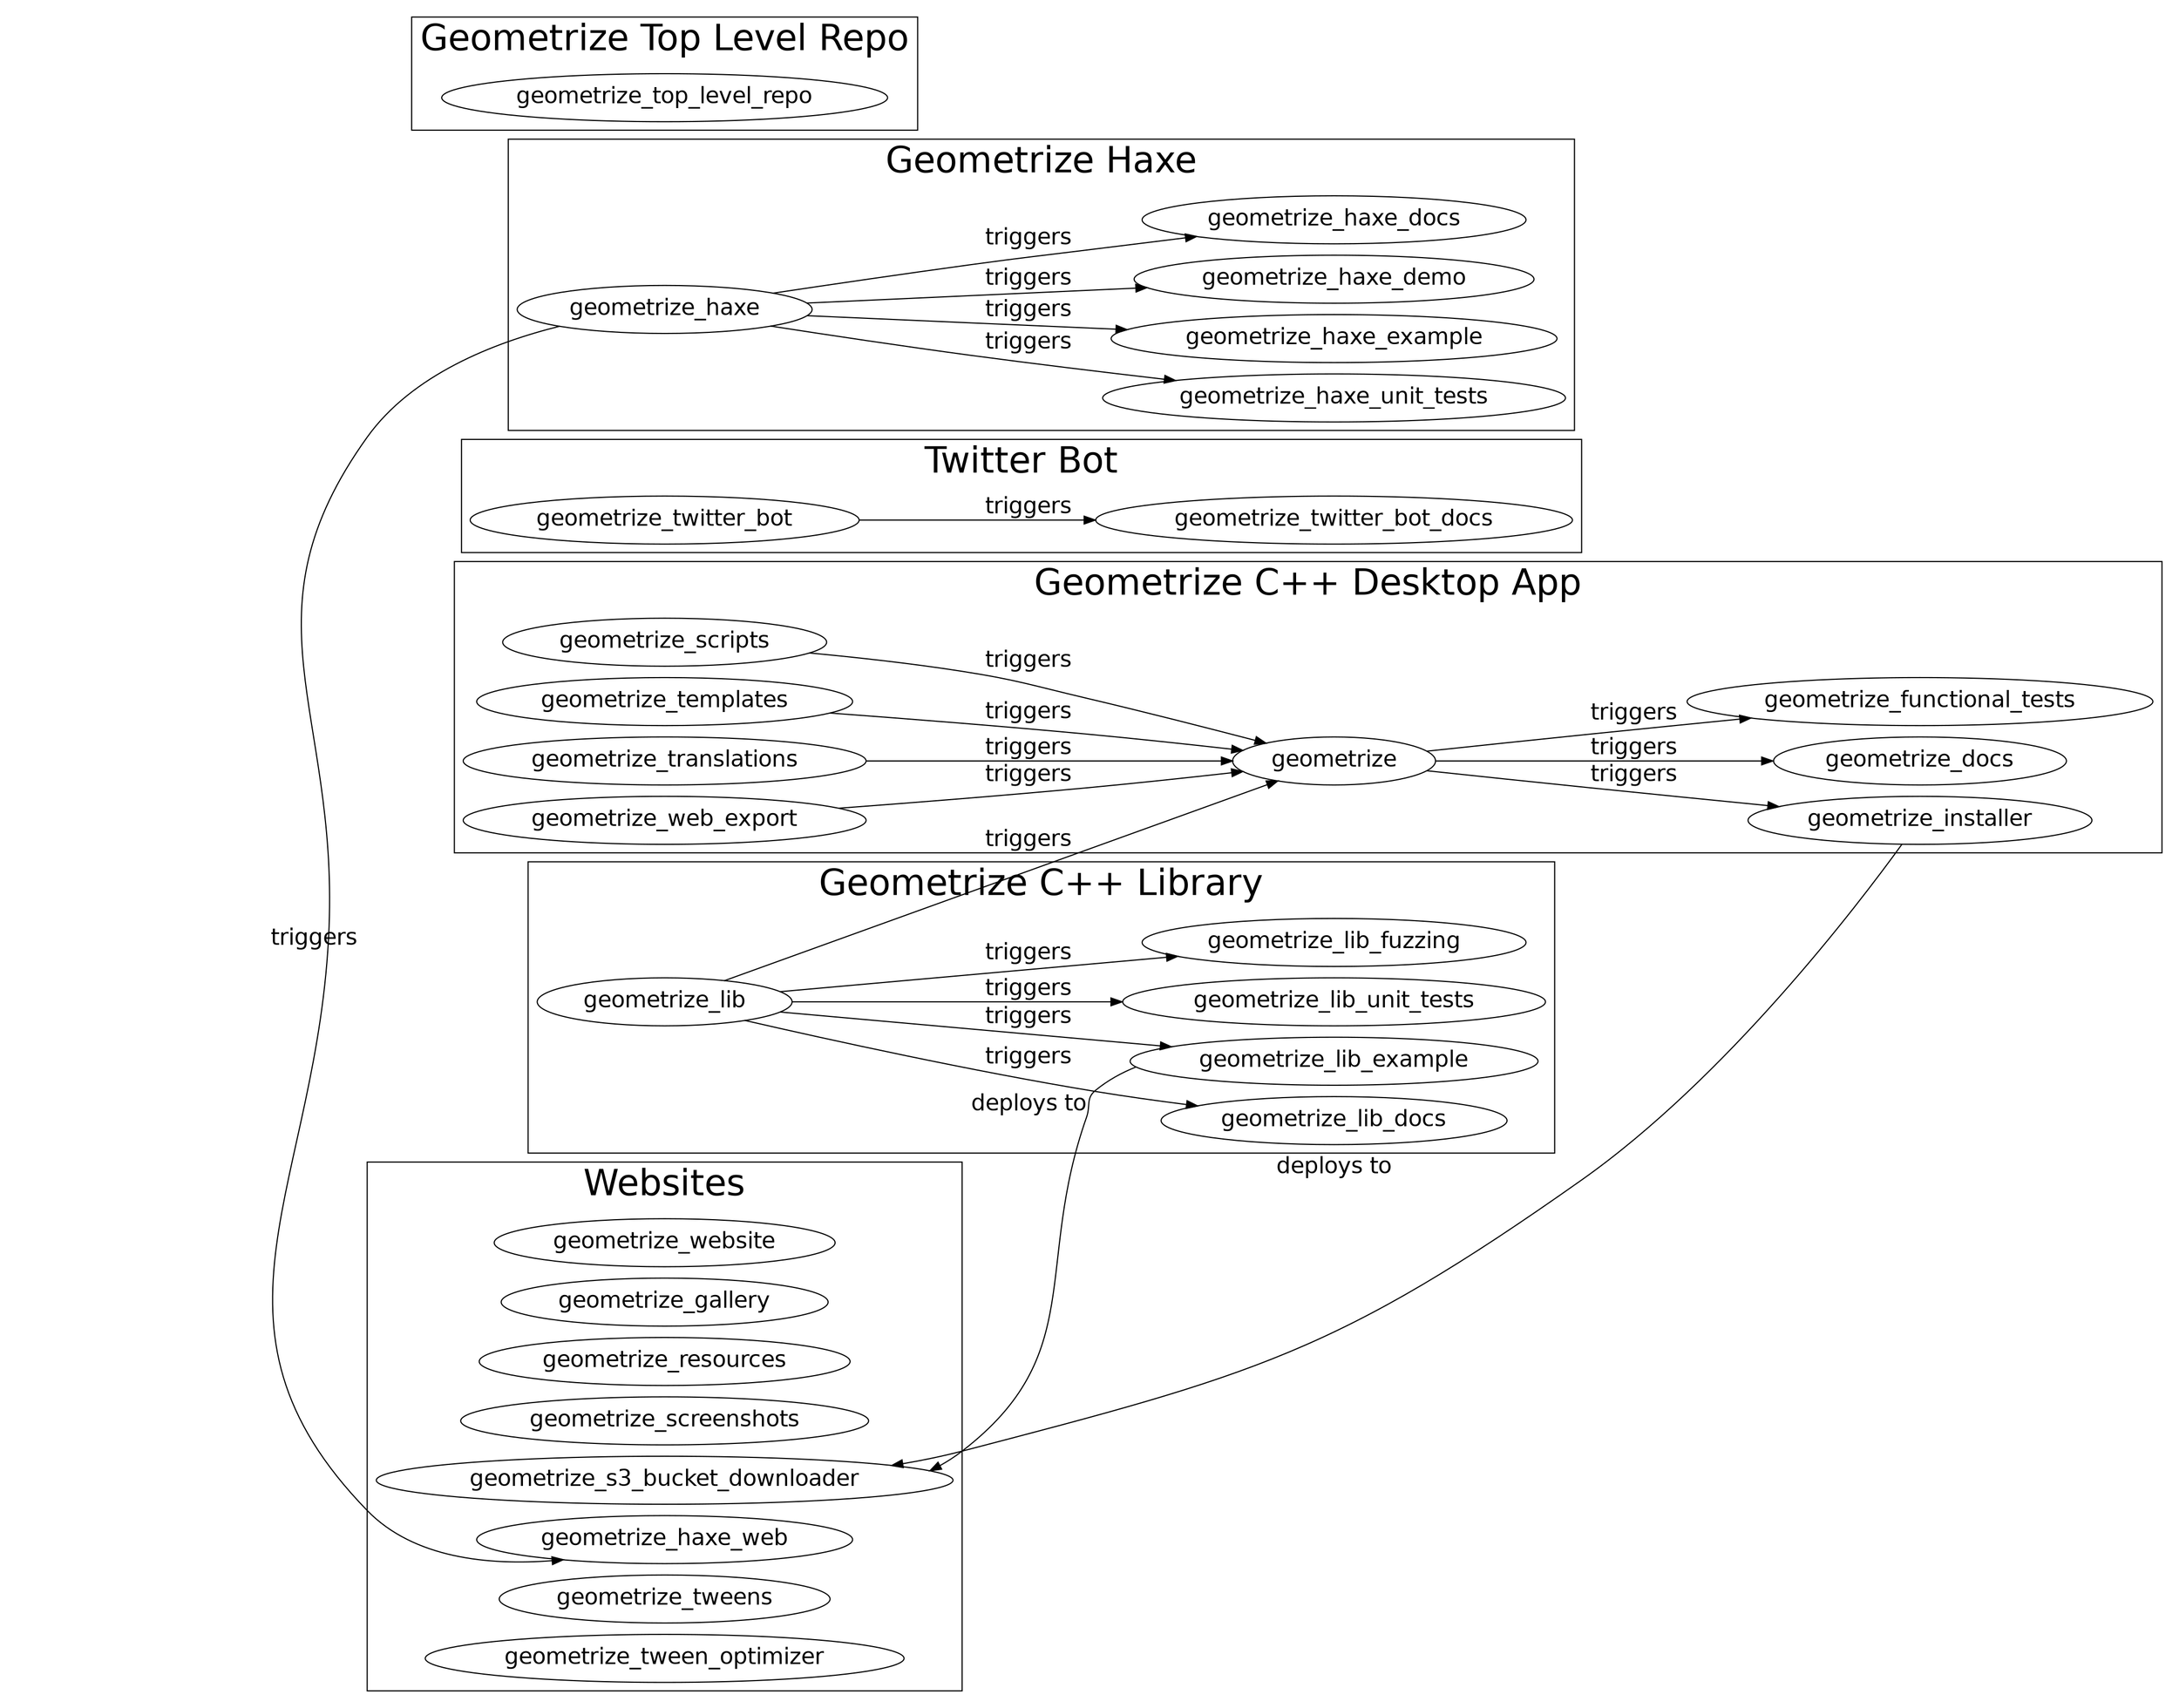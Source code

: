 digraph G {
  rankdir=LR;
  graph [pad="0.1", nodesep="0.15", ranksep="0.2", fontsize=32 fontname = "helvetica"];
  node [fontsize="20pt" fontname = "helvetica"];
  edge [fontsize="20pt", label="triggers" fontname = "helvetica"];

  subgraph cluster_0 {
    label = "Geometrize C++ Desktop App";
    geometrize_installer

    geometrize_scripts -> geometrize
    geometrize_templates -> geometrize
    geometrize_translations -> geometrize
    geometrize_web_export -> geometrize

    geometrize -> geometrize_docs
    geometrize -> geometrize_functional_tests
    geometrize -> geometrize_installer
  }

  subgraph cluster_1 {
    label = "Geometrize C++ Library";
    geometrize_lib -> geometrize_lib_docs
    geometrize_lib -> geometrize_lib_example
    geometrize_lib -> geometrize_lib_unit_tests
    geometrize_lib -> geometrize_lib_fuzzing
  }

  subgraph cluster_2 {
      label = "Twitter Bot";
      geometrize_twitter_bot -> geometrize_twitter_bot_docs
  }

  subgraph cluster_3 {
    label = "Websites";
    geometrize_website
    geometrize_gallery
    geometrize_resources
    geometrize_screenshots
    geometrize_s3_bucket_downloader
    geometrize_haxe_web
    geometrize_tweens
    geometrize_tween_optimizer
  }

  subgraph cluster_4 {
    label = "Geometrize Haxe";
    geometrize_haxe -> geometrize_haxe_unit_tests
    geometrize_haxe -> geometrize_haxe_example
    geometrize_haxe -> geometrize_haxe_demo
    geometrize_haxe -> geometrize_haxe_docs
  }

  subgraph cluster_5 {
    label = "Geometrize Top Level Repo";
    geometrize_top_level_repo;
  }

  geometrize_lib -> geometrize [label="triggers"]
  geometrize_haxe -> geometrize_haxe_web [label="triggers"] [constraint=false] 

  geometrize_installer -> geometrize_s3_bucket_downloader [label="deploys to"] [constraint=false]
  geometrize_lib_example -> geometrize_s3_bucket_downloader [label="deploys to"] [constraint=false]
}